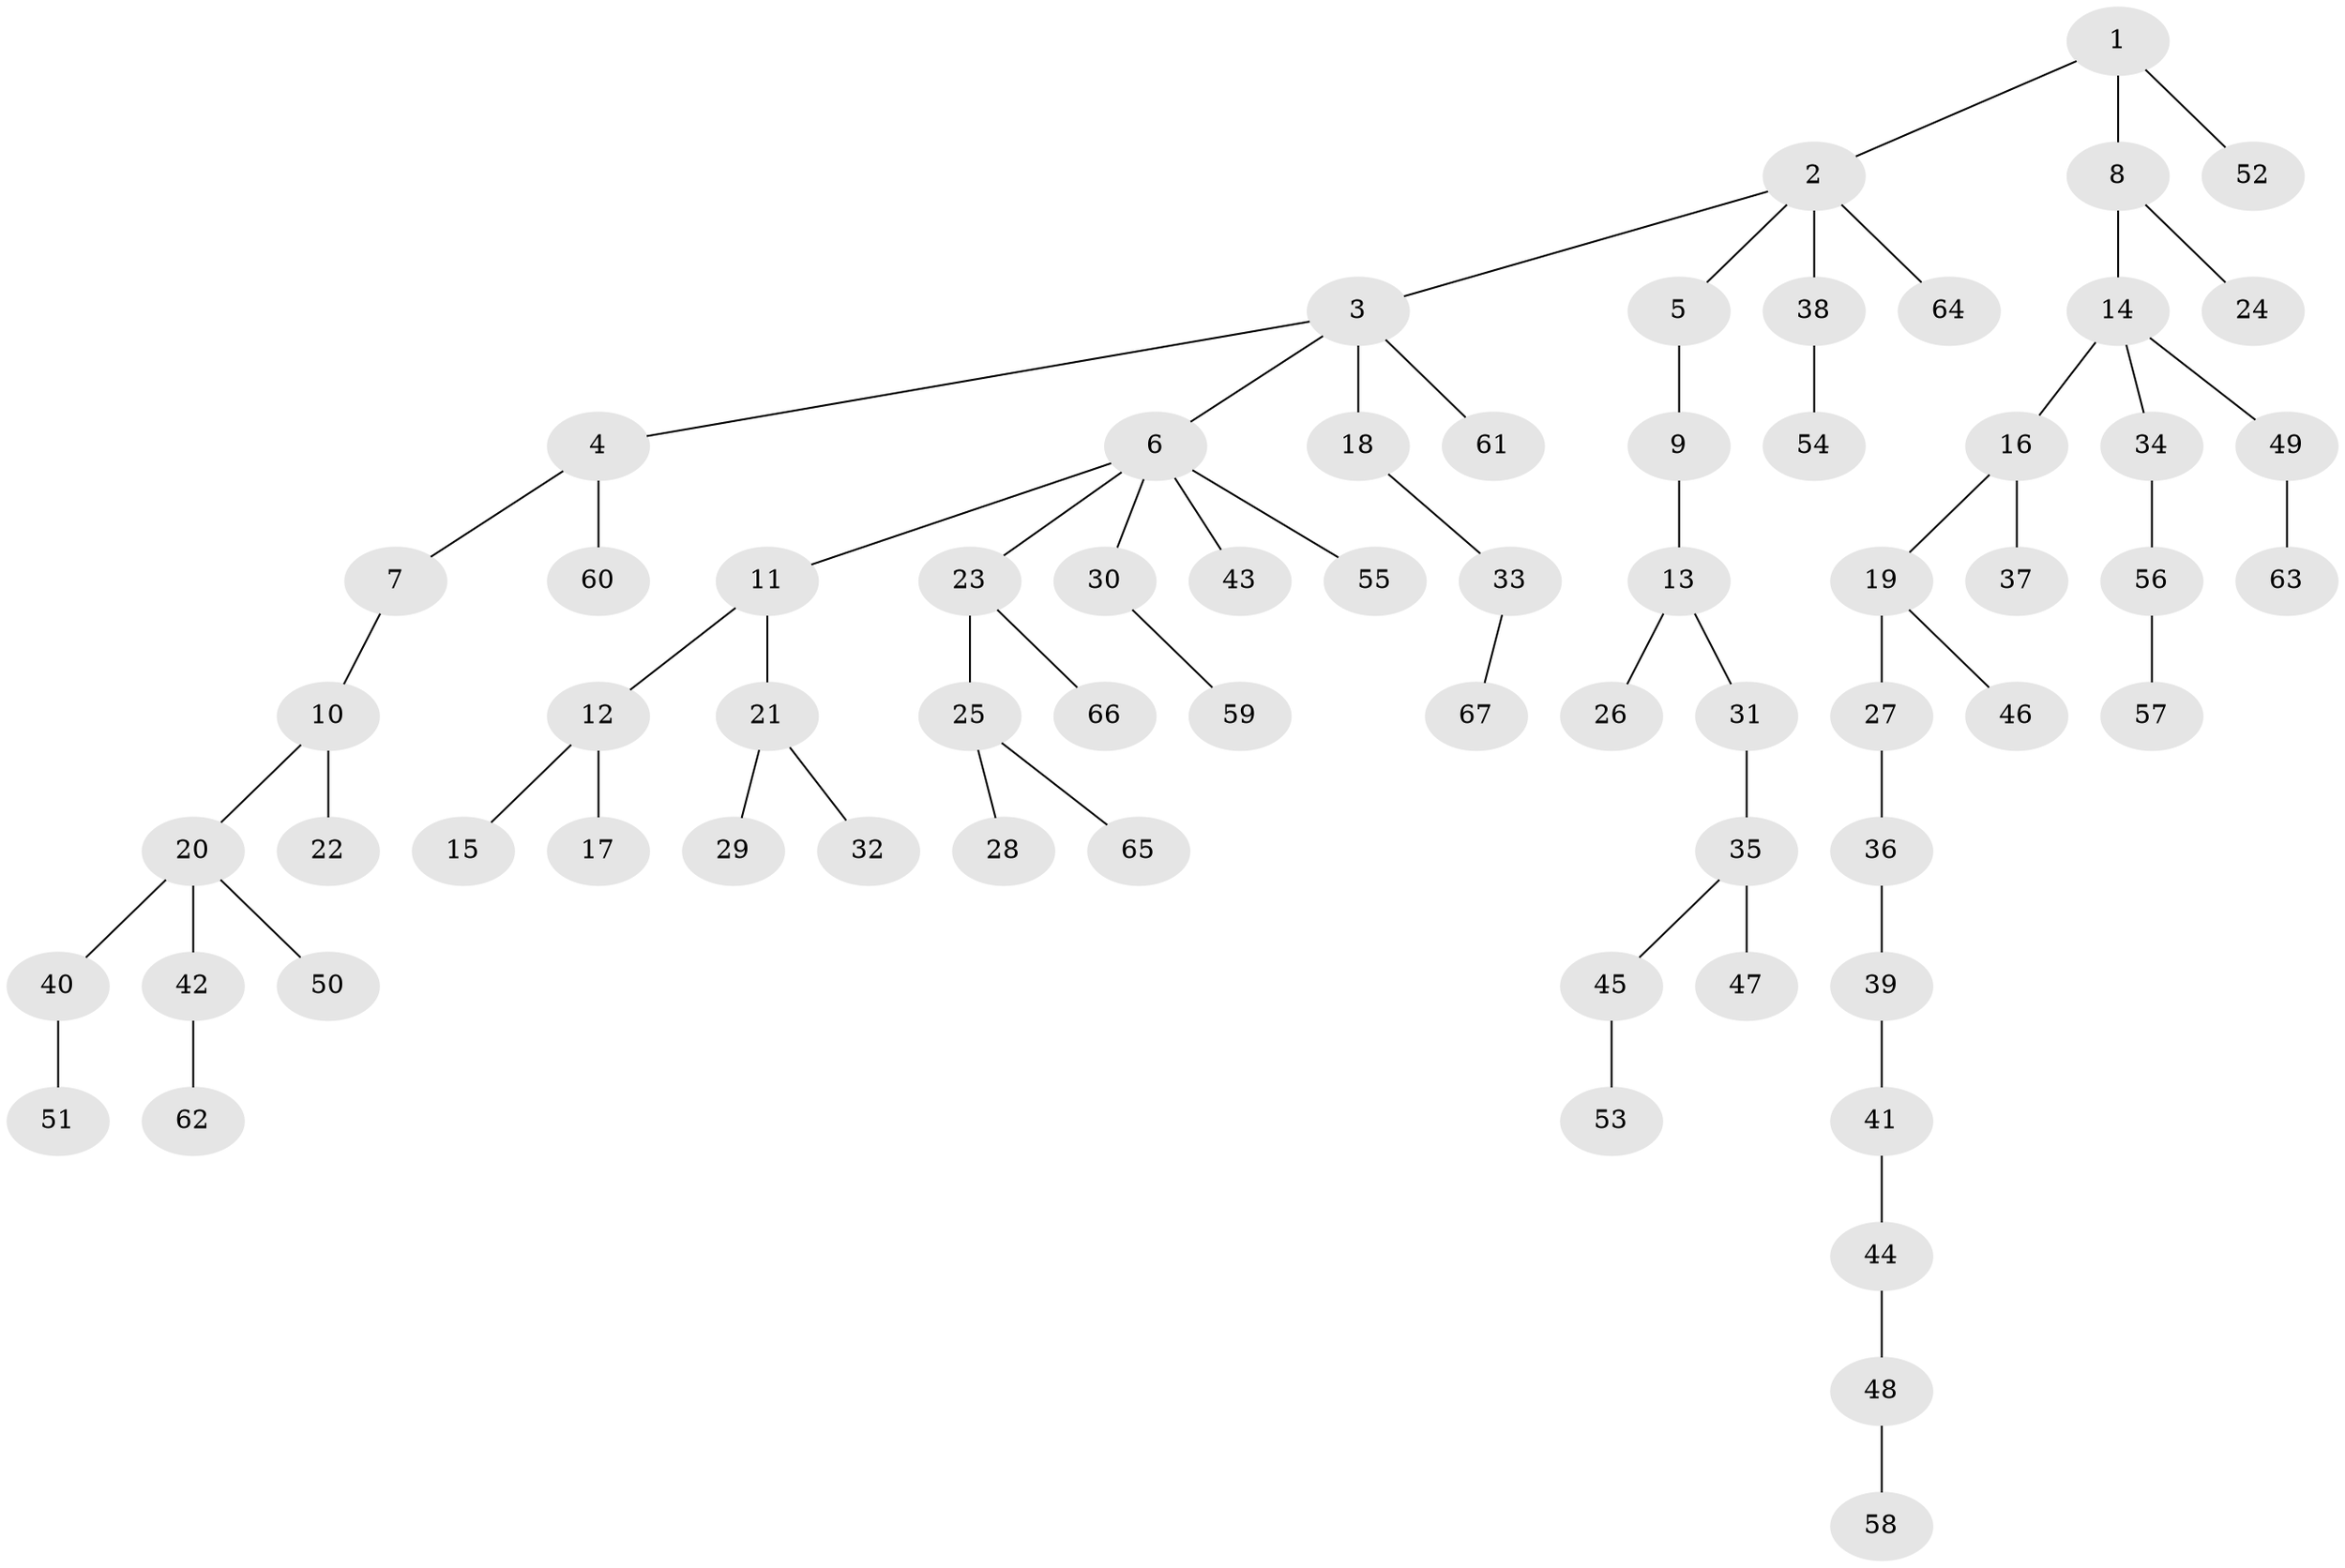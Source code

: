 // coarse degree distribution, {2: 0.32558139534883723, 4: 0.06976744186046512, 9: 0.023255813953488372, 3: 0.06976744186046512, 5: 0.023255813953488372, 1: 0.4883720930232558}
// Generated by graph-tools (version 1.1) at 2025/42/03/06/25 10:42:02]
// undirected, 67 vertices, 66 edges
graph export_dot {
graph [start="1"]
  node [color=gray90,style=filled];
  1;
  2;
  3;
  4;
  5;
  6;
  7;
  8;
  9;
  10;
  11;
  12;
  13;
  14;
  15;
  16;
  17;
  18;
  19;
  20;
  21;
  22;
  23;
  24;
  25;
  26;
  27;
  28;
  29;
  30;
  31;
  32;
  33;
  34;
  35;
  36;
  37;
  38;
  39;
  40;
  41;
  42;
  43;
  44;
  45;
  46;
  47;
  48;
  49;
  50;
  51;
  52;
  53;
  54;
  55;
  56;
  57;
  58;
  59;
  60;
  61;
  62;
  63;
  64;
  65;
  66;
  67;
  1 -- 2;
  1 -- 8;
  1 -- 52;
  2 -- 3;
  2 -- 5;
  2 -- 38;
  2 -- 64;
  3 -- 4;
  3 -- 6;
  3 -- 18;
  3 -- 61;
  4 -- 7;
  4 -- 60;
  5 -- 9;
  6 -- 11;
  6 -- 23;
  6 -- 30;
  6 -- 43;
  6 -- 55;
  7 -- 10;
  8 -- 14;
  8 -- 24;
  9 -- 13;
  10 -- 20;
  10 -- 22;
  11 -- 12;
  11 -- 21;
  12 -- 15;
  12 -- 17;
  13 -- 26;
  13 -- 31;
  14 -- 16;
  14 -- 34;
  14 -- 49;
  16 -- 19;
  16 -- 37;
  18 -- 33;
  19 -- 27;
  19 -- 46;
  20 -- 40;
  20 -- 42;
  20 -- 50;
  21 -- 29;
  21 -- 32;
  23 -- 25;
  23 -- 66;
  25 -- 28;
  25 -- 65;
  27 -- 36;
  30 -- 59;
  31 -- 35;
  33 -- 67;
  34 -- 56;
  35 -- 45;
  35 -- 47;
  36 -- 39;
  38 -- 54;
  39 -- 41;
  40 -- 51;
  41 -- 44;
  42 -- 62;
  44 -- 48;
  45 -- 53;
  48 -- 58;
  49 -- 63;
  56 -- 57;
}

